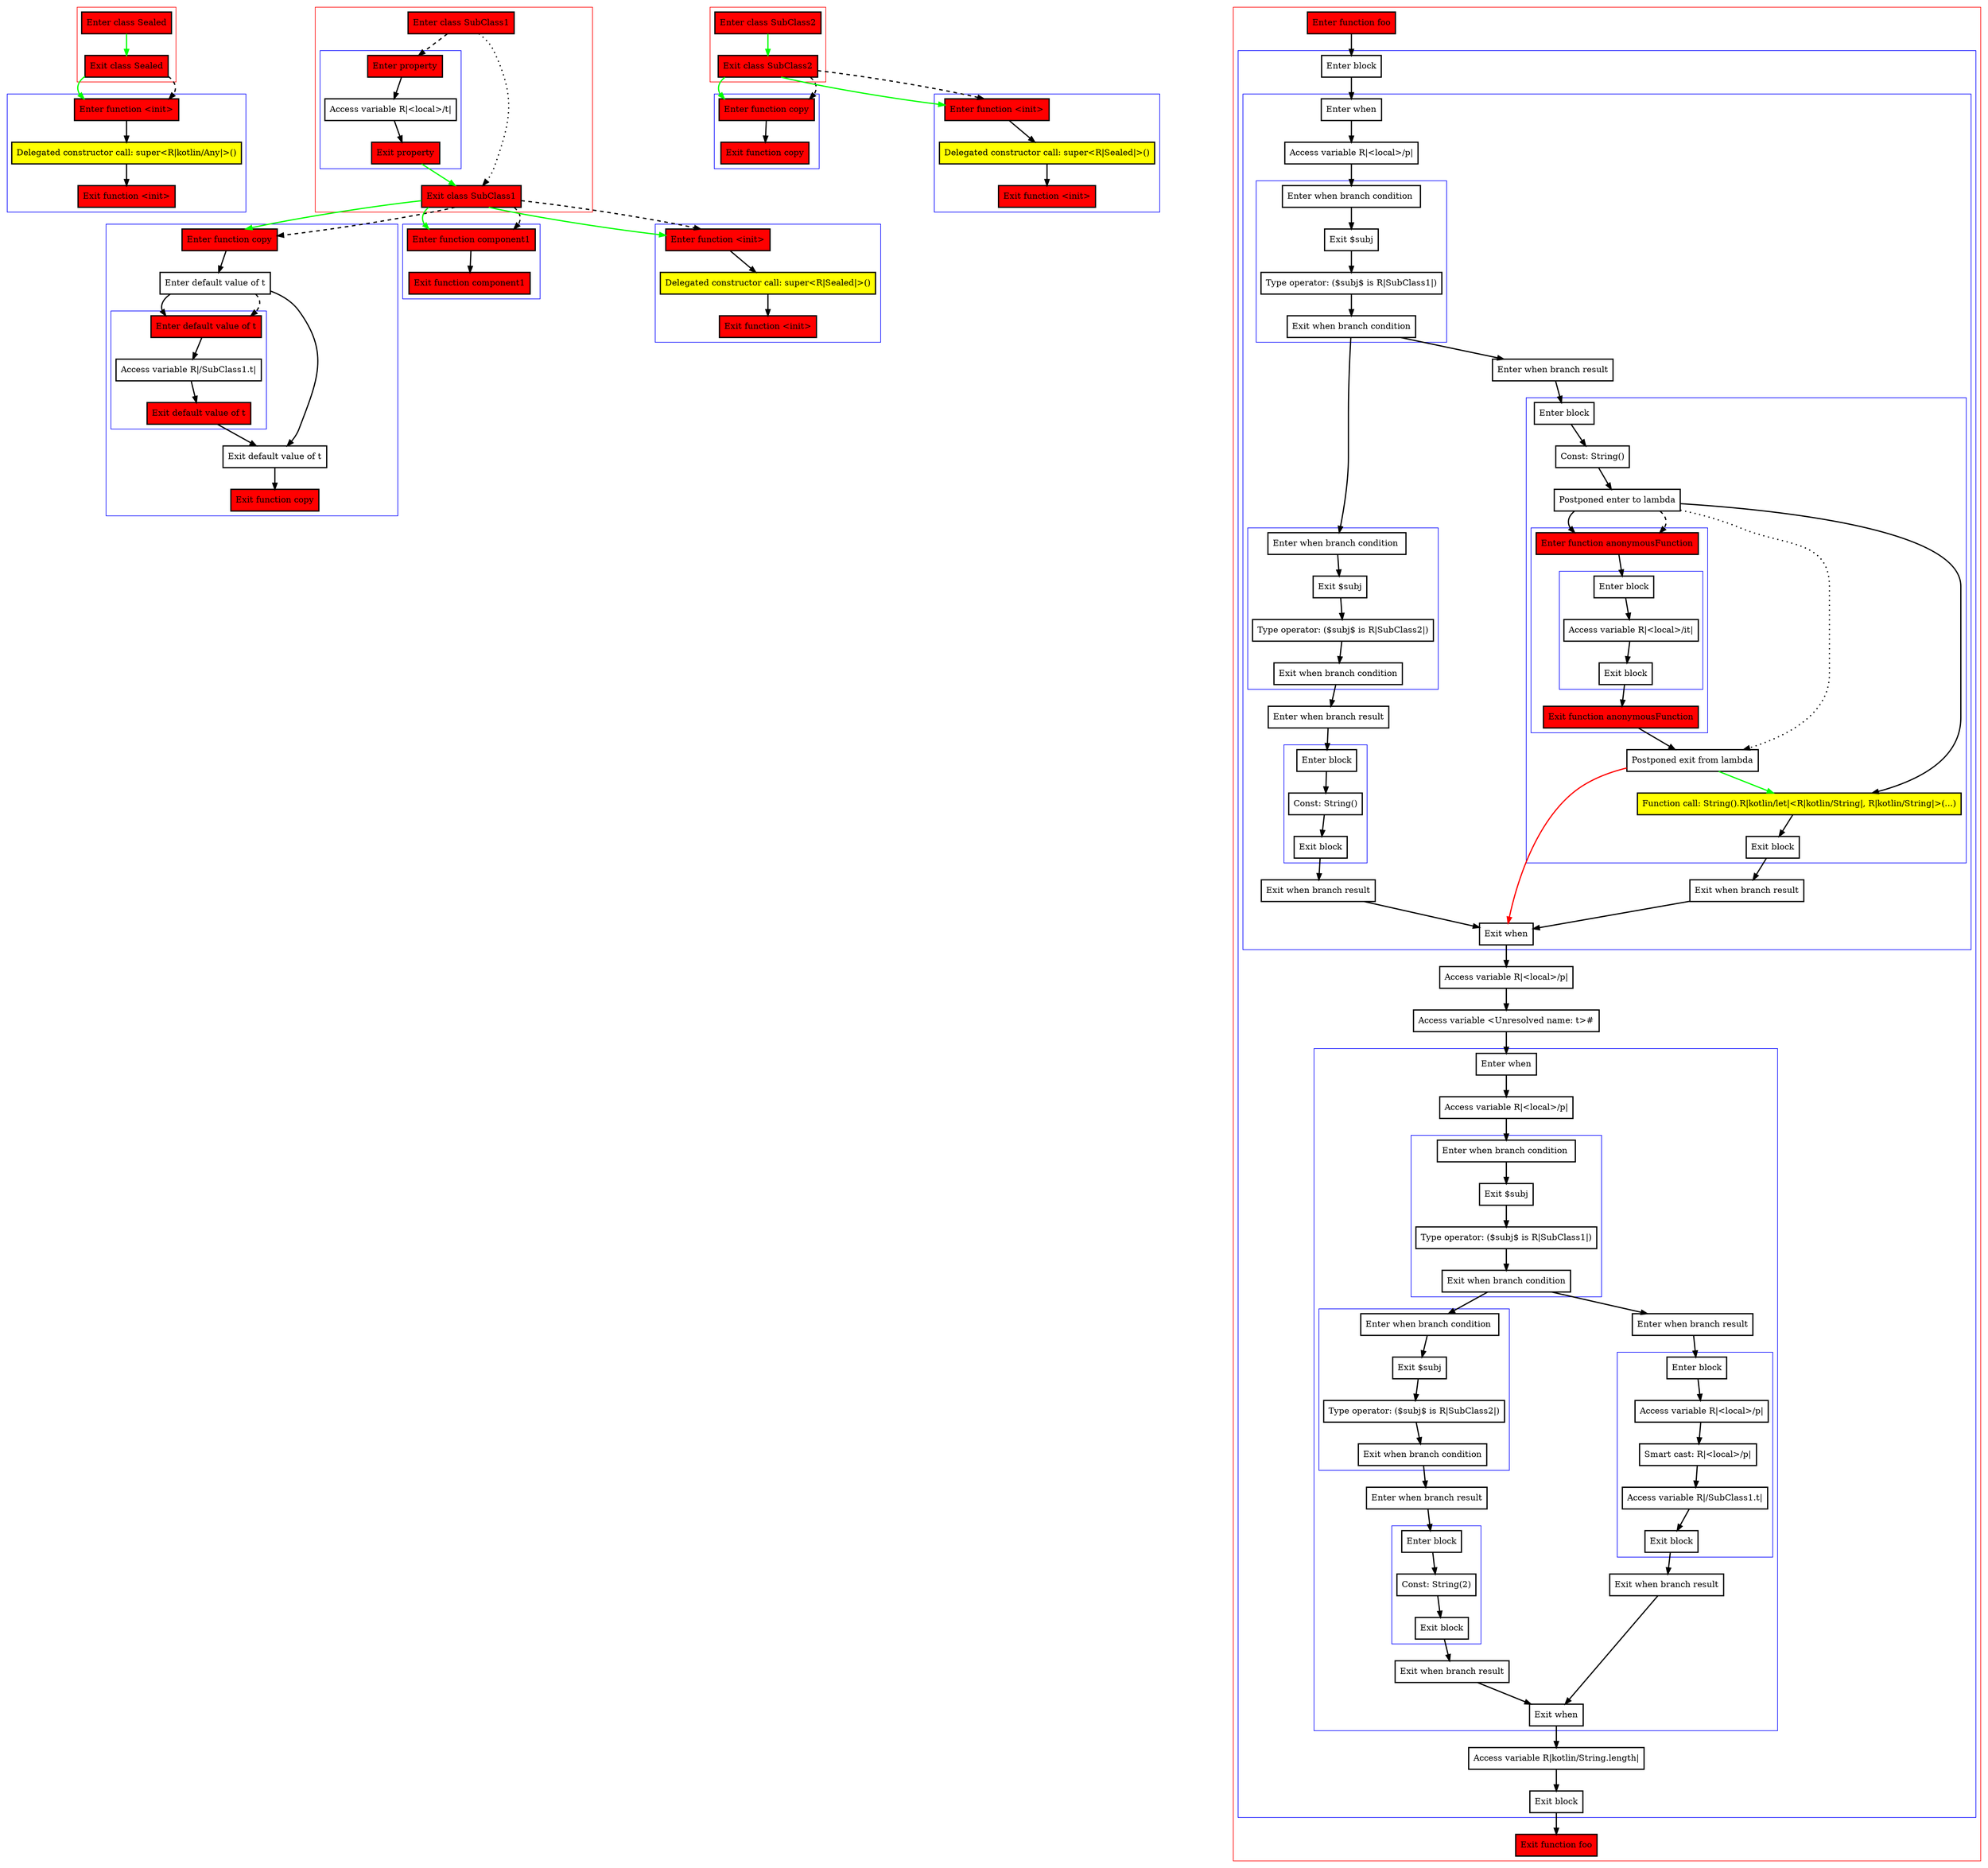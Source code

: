digraph lambdaInWhenBranch_kt {
    graph [nodesep=3]
    node [shape=box penwidth=2]
    edge [penwidth=2]

    subgraph cluster_0 {
        color=red
        0 [label="Enter class Sealed" style="filled" fillcolor=red];
        1 [label="Exit class Sealed" style="filled" fillcolor=red];
    }
    subgraph cluster_1 {
        color=blue
        2 [label="Enter function <init>" style="filled" fillcolor=red];
        3 [label="Delegated constructor call: super<R|kotlin/Any|>()" style="filled" fillcolor=yellow];
        4 [label="Exit function <init>" style="filled" fillcolor=red];
    }
    0 -> {1} [color=green];
    1 -> {2} [color=green];
    1 -> {2} [style=dashed];
    2 -> {3};
    3 -> {4};

    subgraph cluster_2 {
        color=red
        5 [label="Enter class SubClass1" style="filled" fillcolor=red];
        subgraph cluster_3 {
            color=blue
            6 [label="Enter property" style="filled" fillcolor=red];
            7 [label="Access variable R|<local>/t|"];
            8 [label="Exit property" style="filled" fillcolor=red];
        }
        9 [label="Exit class SubClass1" style="filled" fillcolor=red];
    }
    subgraph cluster_4 {
        color=blue
        10 [label="Enter function copy" style="filled" fillcolor=red];
        11 [label="Enter default value of t"];
        subgraph cluster_5 {
            color=blue
            12 [label="Enter default value of t" style="filled" fillcolor=red];
            13 [label="Access variable R|/SubClass1.t|"];
            14 [label="Exit default value of t" style="filled" fillcolor=red];
        }
        15 [label="Exit default value of t"];
        16 [label="Exit function copy" style="filled" fillcolor=red];
    }
    subgraph cluster_6 {
        color=blue
        17 [label="Enter function component1" style="filled" fillcolor=red];
        18 [label="Exit function component1" style="filled" fillcolor=red];
    }
    subgraph cluster_7 {
        color=blue
        19 [label="Enter function <init>" style="filled" fillcolor=red];
        20 [label="Delegated constructor call: super<R|Sealed|>()" style="filled" fillcolor=yellow];
        21 [label="Exit function <init>" style="filled" fillcolor=red];
    }
    5 -> {9} [style=dotted];
    5 -> {6} [style=dashed];
    6 -> {7};
    7 -> {8};
    8 -> {9} [color=green];
    9 -> {10 17 19} [color=green];
    9 -> {10 17 19} [style=dashed];
    10 -> {11};
    11 -> {12 15};
    11 -> {12} [style=dashed];
    12 -> {13};
    13 -> {14};
    14 -> {15};
    15 -> {16};
    17 -> {18};
    19 -> {20};
    20 -> {21};

    subgraph cluster_8 {
        color=red
        22 [label="Enter class SubClass2" style="filled" fillcolor=red];
        23 [label="Exit class SubClass2" style="filled" fillcolor=red];
    }
    subgraph cluster_9 {
        color=blue
        24 [label="Enter function copy" style="filled" fillcolor=red];
        25 [label="Exit function copy" style="filled" fillcolor=red];
    }
    subgraph cluster_10 {
        color=blue
        26 [label="Enter function <init>" style="filled" fillcolor=red];
        27 [label="Delegated constructor call: super<R|Sealed|>()" style="filled" fillcolor=yellow];
        28 [label="Exit function <init>" style="filled" fillcolor=red];
    }
    22 -> {23} [color=green];
    23 -> {24 26} [color=green];
    23 -> {24 26} [style=dashed];
    24 -> {25};
    26 -> {27};
    27 -> {28};

    subgraph cluster_11 {
        color=red
        29 [label="Enter function foo" style="filled" fillcolor=red];
        subgraph cluster_12 {
            color=blue
            30 [label="Enter block"];
            subgraph cluster_13 {
                color=blue
                31 [label="Enter when"];
                32 [label="Access variable R|<local>/p|"];
                subgraph cluster_14 {
                    color=blue
                    33 [label="Enter when branch condition "];
                    34 [label="Exit $subj"];
                    35 [label="Type operator: ($subj$ is R|SubClass1|)"];
                    36 [label="Exit when branch condition"];
                }
                subgraph cluster_15 {
                    color=blue
                    37 [label="Enter when branch condition "];
                    38 [label="Exit $subj"];
                    39 [label="Type operator: ($subj$ is R|SubClass2|)"];
                    40 [label="Exit when branch condition"];
                }
                41 [label="Enter when branch result"];
                subgraph cluster_16 {
                    color=blue
                    42 [label="Enter block"];
                    43 [label="Const: String()"];
                    44 [label="Exit block"];
                }
                45 [label="Exit when branch result"];
                46 [label="Enter when branch result"];
                subgraph cluster_17 {
                    color=blue
                    47 [label="Enter block"];
                    48 [label="Const: String()"];
                    49 [label="Postponed enter to lambda"];
                    subgraph cluster_18 {
                        color=blue
                        50 [label="Enter function anonymousFunction" style="filled" fillcolor=red];
                        subgraph cluster_19 {
                            color=blue
                            51 [label="Enter block"];
                            52 [label="Access variable R|<local>/it|"];
                            53 [label="Exit block"];
                        }
                        54 [label="Exit function anonymousFunction" style="filled" fillcolor=red];
                    }
                    55 [label="Postponed exit from lambda"];
                    56 [label="Function call: String().R|kotlin/let|<R|kotlin/String|, R|kotlin/String|>(...)" style="filled" fillcolor=yellow];
                    57 [label="Exit block"];
                }
                58 [label="Exit when branch result"];
                59 [label="Exit when"];
            }
            60 [label="Access variable R|<local>/p|"];
            61 [label="Access variable <Unresolved name: t>#"];
            subgraph cluster_20 {
                color=blue
                62 [label="Enter when"];
                63 [label="Access variable R|<local>/p|"];
                subgraph cluster_21 {
                    color=blue
                    64 [label="Enter when branch condition "];
                    65 [label="Exit $subj"];
                    66 [label="Type operator: ($subj$ is R|SubClass1|)"];
                    67 [label="Exit when branch condition"];
                }
                subgraph cluster_22 {
                    color=blue
                    68 [label="Enter when branch condition "];
                    69 [label="Exit $subj"];
                    70 [label="Type operator: ($subj$ is R|SubClass2|)"];
                    71 [label="Exit when branch condition"];
                }
                72 [label="Enter when branch result"];
                subgraph cluster_23 {
                    color=blue
                    73 [label="Enter block"];
                    74 [label="Const: String(2)"];
                    75 [label="Exit block"];
                }
                76 [label="Exit when branch result"];
                77 [label="Enter when branch result"];
                subgraph cluster_24 {
                    color=blue
                    78 [label="Enter block"];
                    79 [label="Access variable R|<local>/p|"];
                    80 [label="Smart cast: R|<local>/p|"];
                    81 [label="Access variable R|/SubClass1.t|"];
                    82 [label="Exit block"];
                }
                83 [label="Exit when branch result"];
                84 [label="Exit when"];
            }
            85 [label="Access variable R|kotlin/String.length|"];
            86 [label="Exit block"];
        }
        87 [label="Exit function foo" style="filled" fillcolor=red];
    }
    29 -> {30};
    30 -> {31};
    31 -> {32};
    32 -> {33};
    33 -> {34};
    34 -> {35};
    35 -> {36};
    36 -> {37 46};
    37 -> {38};
    38 -> {39};
    39 -> {40};
    40 -> {41};
    41 -> {42};
    42 -> {43};
    43 -> {44};
    44 -> {45};
    45 -> {59};
    46 -> {47};
    47 -> {48};
    48 -> {49};
    49 -> {50 56};
    49 -> {55} [style=dotted];
    49 -> {50} [style=dashed];
    50 -> {51};
    51 -> {52};
    52 -> {53};
    53 -> {54};
    54 -> {55};
    55 -> {56} [color=green];
    55 -> {59} [color=red];
    56 -> {57};
    57 -> {58};
    58 -> {59};
    59 -> {60};
    60 -> {61};
    61 -> {62};
    62 -> {63};
    63 -> {64};
    64 -> {65};
    65 -> {66};
    66 -> {67};
    67 -> {68 77};
    68 -> {69};
    69 -> {70};
    70 -> {71};
    71 -> {72};
    72 -> {73};
    73 -> {74};
    74 -> {75};
    75 -> {76};
    76 -> {84};
    77 -> {78};
    78 -> {79};
    79 -> {80};
    80 -> {81};
    81 -> {82};
    82 -> {83};
    83 -> {84};
    84 -> {85};
    85 -> {86};
    86 -> {87};

}
